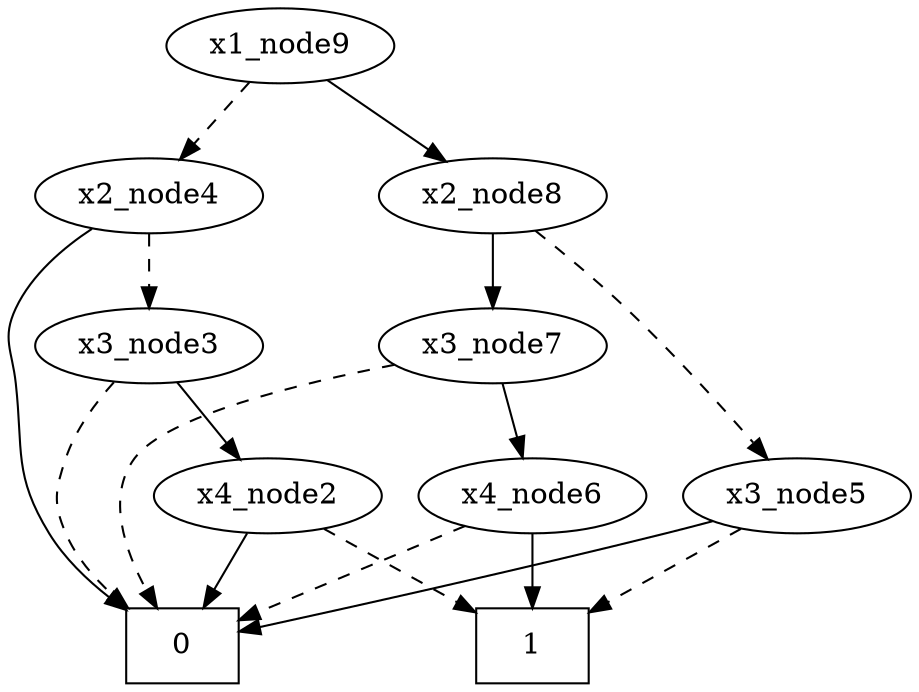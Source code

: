 digraph G { 
 0 [shape=box]; 
 1 [shape=box]; 
x4_node2 -> 1 [style = dashed];
x4_node2 -> 0;
x3_node3 -> 0 [style = dashed];
x3_node3 -> x4_node2;
x2_node4 -> x3_node3 [style = dashed];
x2_node4 -> 0;
x3_node5 -> 1 [style = dashed];
x3_node5 -> 0;
x4_node6 -> 0 [style = dashed];
x4_node6 -> 1;
x3_node7 -> 0 [style = dashed];
x3_node7 -> x4_node6;
x2_node8 -> x3_node5 [style = dashed];
x2_node8 -> x3_node7;
x1_node9 -> x2_node4 [style = dashed];
x1_node9 -> x2_node8;
 }